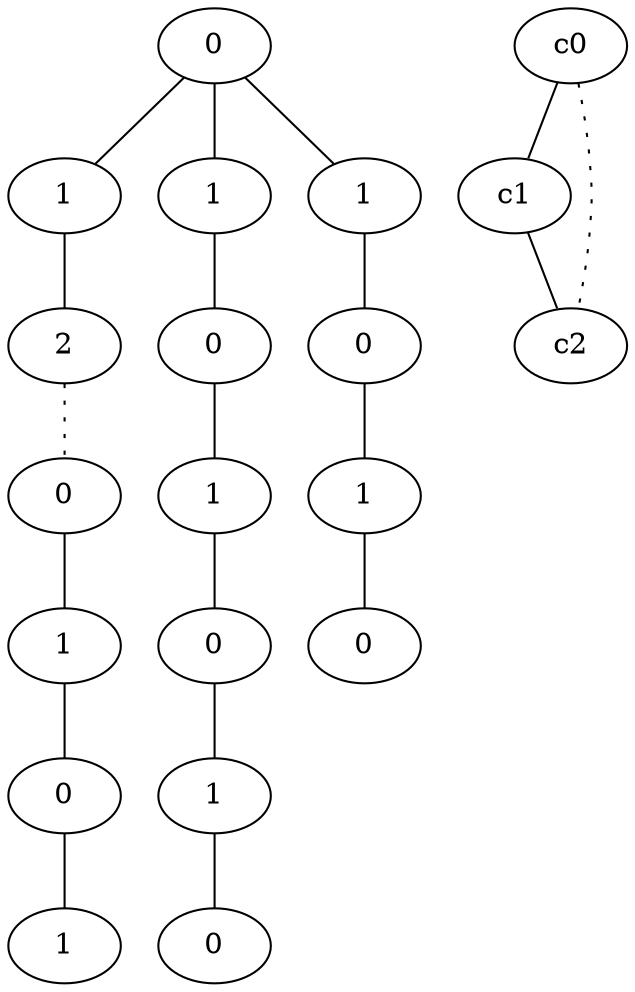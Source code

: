 graph {
a0[label=0];
a1[label=1];
a2[label=2];
a3[label=0];
a4[label=1];
a5[label=0];
a6[label=1];
a7[label=1];
a8[label=0];
a9[label=1];
a10[label=0];
a11[label=1];
a12[label=0];
a13[label=1];
a14[label=0];
a15[label=1];
a16[label=0];
a0 -- a1;
a0 -- a7;
a0 -- a13;
a1 -- a2;
a2 -- a3 [style=dotted];
a3 -- a4;
a4 -- a5;
a5 -- a6;
a7 -- a8;
a8 -- a9;
a9 -- a10;
a10 -- a11;
a11 -- a12;
a13 -- a14;
a14 -- a15;
a15 -- a16;
c0 -- c1;
c0 -- c2 [style=dotted];
c1 -- c2;
}
